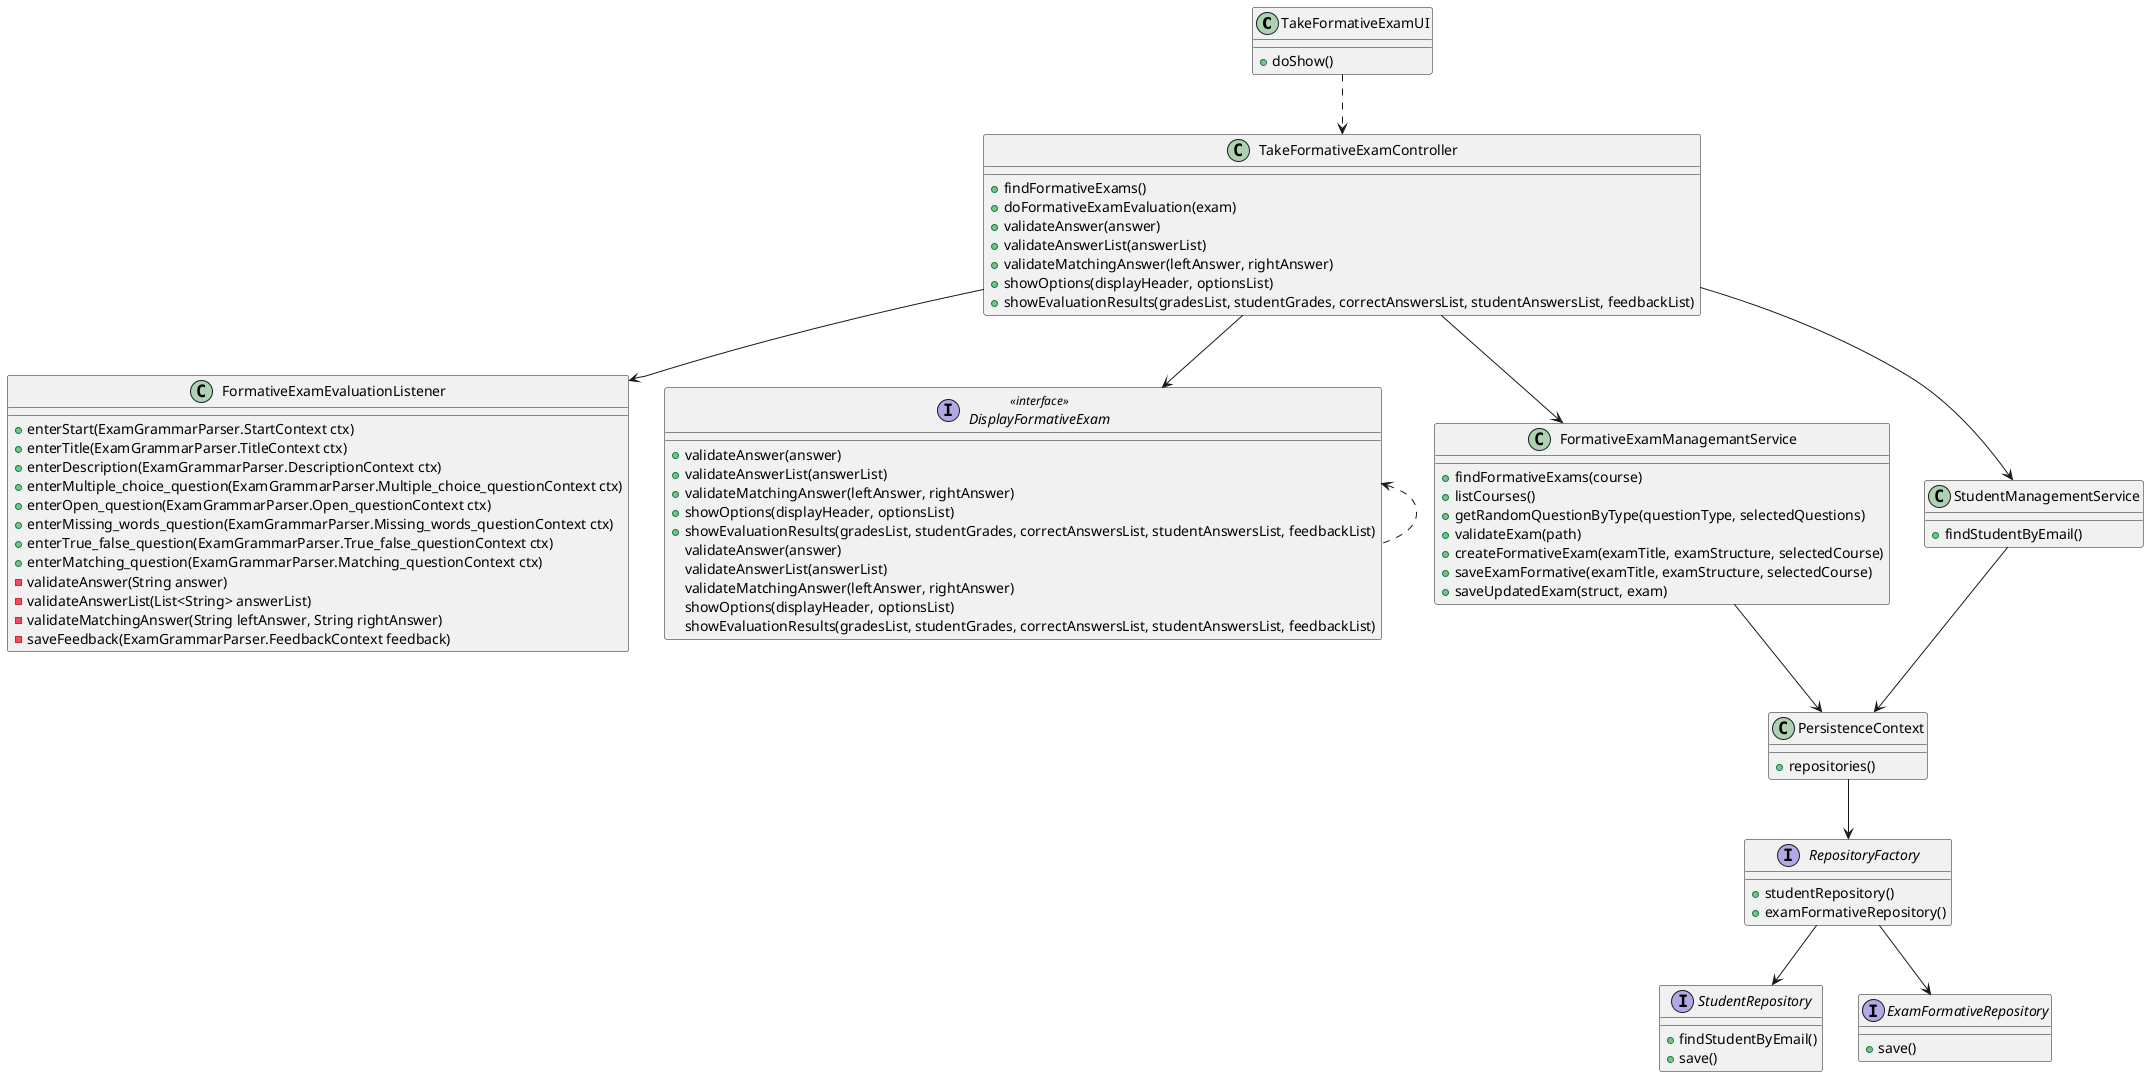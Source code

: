 @startuml

class TakeFormativeExamUI {
    + doShow()
}

class TakeFormativeExamController {
    + findFormativeExams()
    + doFormativeExamEvaluation(exam)
    + validateAnswer(answer)
    + validateAnswerList(answerList)
    + validateMatchingAnswer(leftAnswer, rightAnswer)
    + showOptions(displayHeader, optionsList)
    + showEvaluationResults(gradesList, studentGrades, correctAnswersList, studentAnswersList, feedbackList)
}

class FormativeExamEvaluationListener{
    + enterStart(ExamGrammarParser.StartContext ctx)
    + enterTitle(ExamGrammarParser.TitleContext ctx)
    + enterDescription(ExamGrammarParser.DescriptionContext ctx)
    + enterMultiple_choice_question(ExamGrammarParser.Multiple_choice_questionContext ctx)
    + enterOpen_question(ExamGrammarParser.Open_questionContext ctx)
    + enterMissing_words_question(ExamGrammarParser.Missing_words_questionContext ctx)
    + enterTrue_false_question(ExamGrammarParser.True_false_questionContext ctx)
    + enterMatching_question(ExamGrammarParser.Matching_questionContext ctx)
    - validateAnswer(String answer)
    - validateAnswerList(List<String> answerList)
    - validateMatchingAnswer(String leftAnswer, String rightAnswer)
    - saveFeedback(ExamGrammarParser.FeedbackContext feedback)
}

class DisplayFormativeExam {
     + validateAnswer(answer)
     + validateAnswerList(answerList)
     + validateMatchingAnswer(leftAnswer, rightAnswer)
     + showOptions(displayHeader, optionsList)
     + showEvaluationResults(gradesList, studentGrades, correctAnswersList, studentAnswersList, feedbackList)
}

interface DisplayFormativeExam <<interface>>{
    validateAnswer(answer)
    validateAnswerList(answerList)
    validateMatchingAnswer(leftAnswer, rightAnswer)
    showOptions(displayHeader, optionsList)
    showEvaluationResults(gradesList, studentGrades, correctAnswersList, studentAnswersList, feedbackList)
}

class FormativeExamManagemantService {
    + findFormativeExams(course)
    + listCourses()
    + getRandomQuestionByType(questionType, selectedQuestions)
    + validateExam(path)
    + createFormativeExam(examTitle, examStructure, selectedCourse)
    + saveExamFormative(examTitle, examStructure, selectedCourse)
    + saveUpdatedExam(struct, exam)
}

class StudentManagementService{
    + findStudentByEmail()
}

class PersistenceContext {
    + repositories()
}

interface RepositoryFactory {
    + studentRepository()
    + examFormativeRepository()
}

interface StudentRepository {
    + findStudentByEmail()
    + save()
}

interface ExamFormativeRepository {
    + save()
}

TakeFormativeExamUI .down.> TakeFormativeExamController

TakeFormativeExamController -down-> FormativeExamEvaluationListener
TakeFormativeExamController -down-> DisplayFormativeExam
DisplayFormativeExam <.down. DisplayFormativeExam
TakeFormativeExamController -down-> FormativeExamManagemantService
TakeFormativeExamController -down-> StudentManagementService

FormativeExamManagemantService --> PersistenceContext
StudentManagementService --> PersistenceContext
PersistenceContext --> RepositoryFactory
RepositoryFactory --> StudentRepository
RepositoryFactory --> ExamFormativeRepository

@enduml